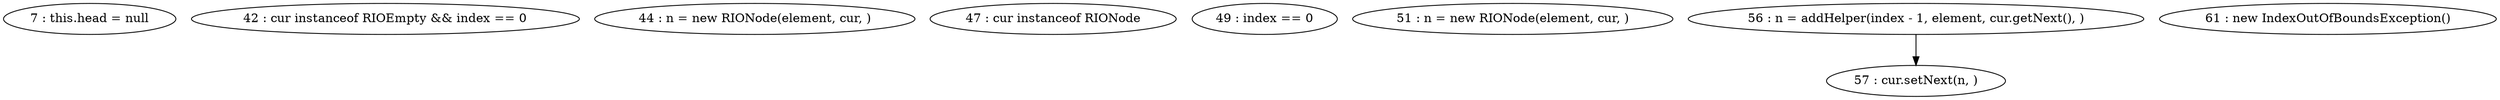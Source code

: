 digraph G {
"7 : this.head = null"
"42 : cur instanceof RIOEmpty && index == 0"
"44 : n = new RIONode(element, cur, )"
"47 : cur instanceof RIONode"
"49 : index == 0"
"51 : n = new RIONode(element, cur, )"
"56 : n = addHelper(index - 1, element, cur.getNext(), )"
"56 : n = addHelper(index - 1, element, cur.getNext(), )" -> "57 : cur.setNext(n, )"
"57 : cur.setNext(n, )"
"61 : new IndexOutOfBoundsException()"
}